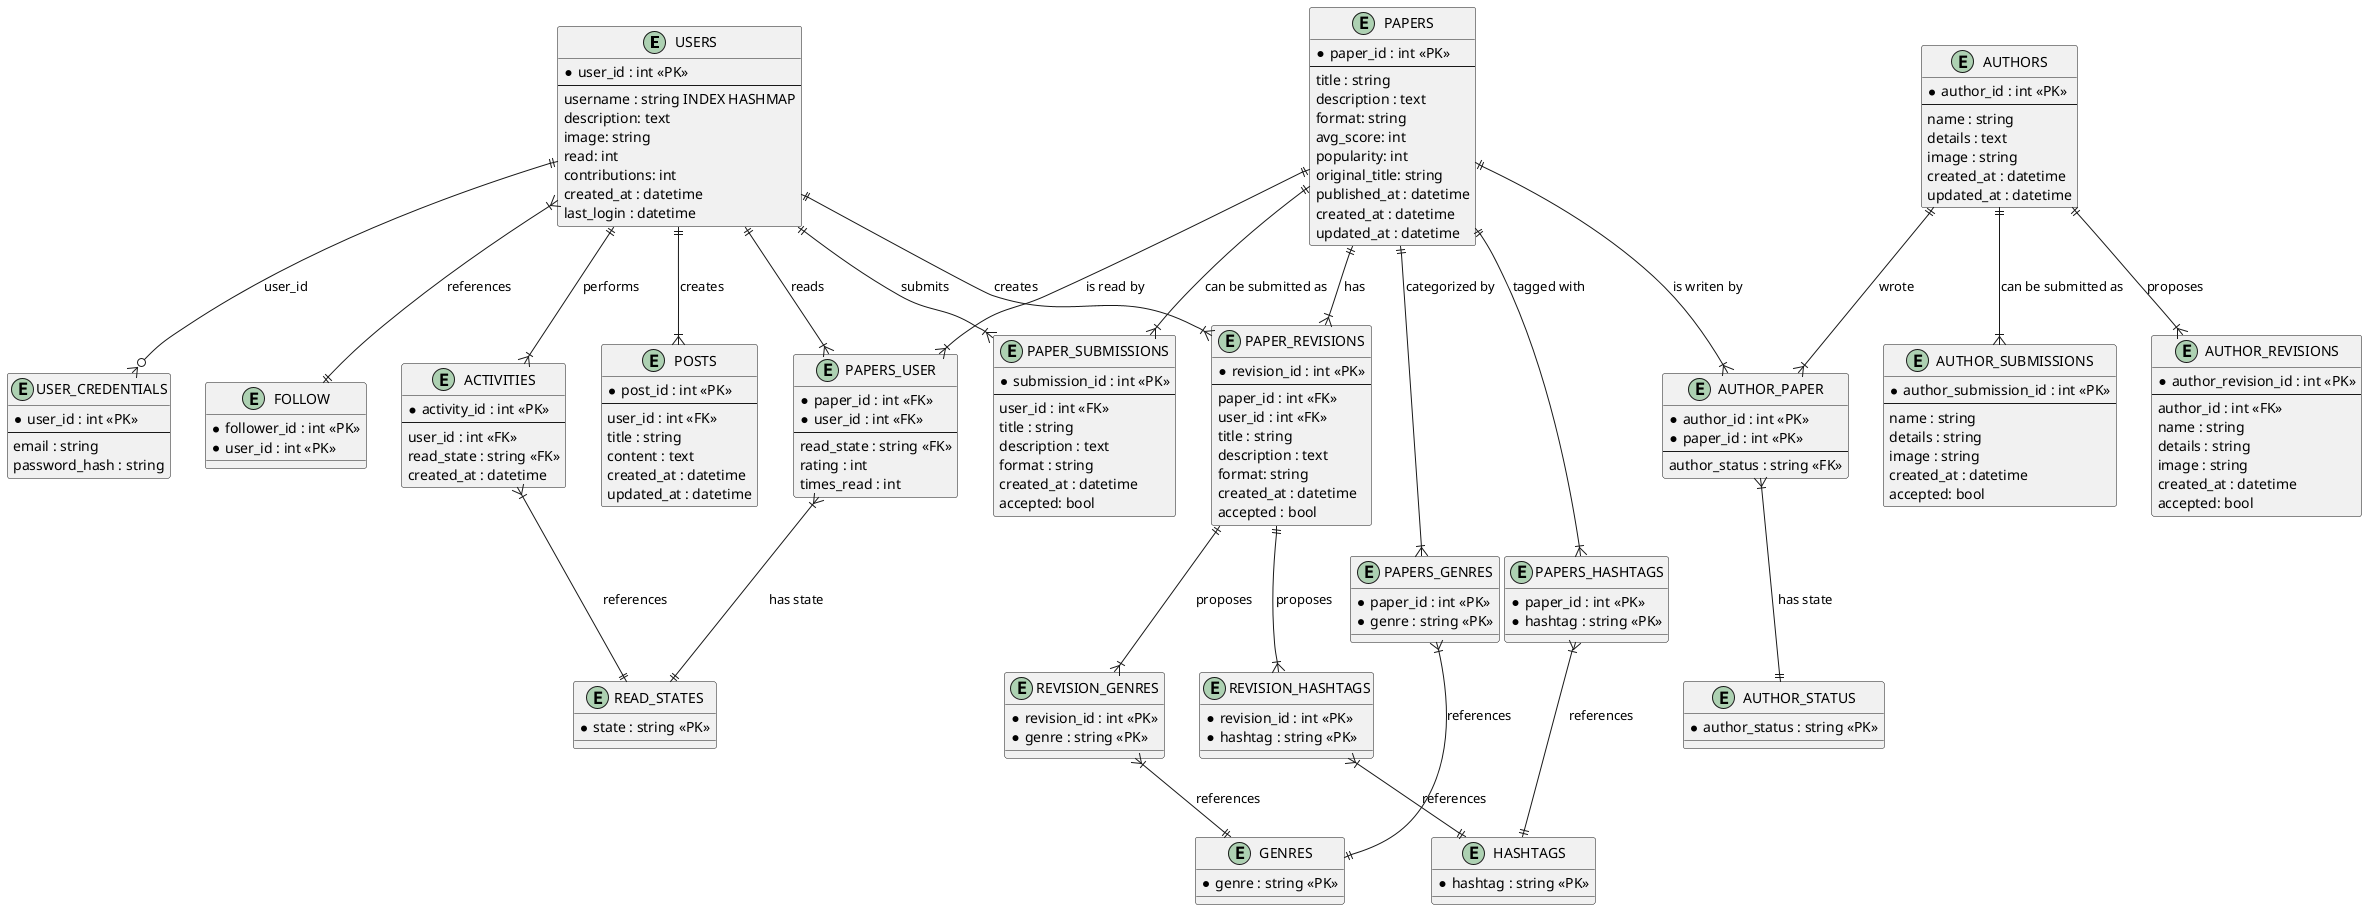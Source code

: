 @startuml
' Entity definitions
entity "USERS" {
  *user_id : int <<PK>>
  --
  username : string INDEX HASHMAP
  description: text
  image: string
  read: int
  contributions: int
  created_at : datetime
  last_login : datetime
}

entity "USER_CREDENTIALS" {
  *user_id : int <<PK>>
  --
  email : string
  password_hash : string
}

USERS ||--o{ USER_CREDENTIALS : "user_id"

entity "FOLLOW" {
  *follower_id : int <<PK>>
  *user_id : int <<PK>>
}

entity "AUTHORS" {
  *author_id : int <<PK>>
  --
  name : string
  details : text
  image : string
  created_at : datetime
  updated_at : datetime
}

' ID needed since it is possible to have change to reading twize or more
entity "ACTIVITIES" {
  *activity_id : int <<PK>>
  --
  user_id : int <<FK>>
  read_state : string <<FK>>
  created_at : datetime
}

entity "POSTS" {
  *post_id : int <<PK>>
  --
  user_id : int <<FK>>
  title : string
  content : text
  created_at : datetime
  updated_at : datetime
}

entity "PAPERS_USER" {
  *paper_id : int <<FK>>
  *user_id : int <<FK>>
  --
  read_state : string <<FK>>
  rating : int
  times_read : int
}

entity "PAPERS" {
  *paper_id : int <<PK>>
  --
  title : string
  description : text
  format: string
  avg_score: int
  popularity: int
  original_title: string
  published_at : datetime
  created_at : datetime
  updated_at : datetime
}

entity "PAPERS_GENRES" {
  *paper_id : int <<PK>>
  *genre : string <<PK>>
}

entity "PAPERS_HASHTAGS" {
  *paper_id : int <<PK>>
  *hashtag : string <<PK>>
}

entity "PAPER_SUBMISSIONS" {
  *submission_id : int <<PK>>
  --
  user_id : int <<FK>>
  title : string
  description : text
  format : string
  created_at : datetime
  accepted: bool
}

entity "PAPER_REVISIONS" {
  *revision_id : int <<PK>>
  --
  paper_id : int <<FK>>
  user_id : int <<FK>>
  title : string
  description : text
  format: string
  created_at : datetime
  accepted : bool
}

' No ID NEEDED
entity "REVISION_GENRES" {
  *revision_id : int <<PK>>
  *genre : string <<PK>>
}

entity "REVISION_HASHTAGS" {
  *revision_id : int <<PK>>
  *hashtag : string <<PK>>
}

entity "AUTHOR_SUBMISSIONS" {
  *author_submission_id : int <<PK>>
  --
  name : string
  details : string
  image : string
  created_at : datetime
  accepted: bool
}

entity "AUTHOR_PAPER" {
  *author_id : int <<PK>>
  *paper_id : int <<PK>>
  --
  author_status : string <<FK>>
}

entity "AUTHOR_STATUS" {
  *author_status : string <<PK>>
}

entity "AUTHOR_REVISIONS" {
  *author_revision_id : int <<PK>>
  --
  author_id : int <<FK>>
  name : string
  details : string
  image : string
  created_at : datetime
  accepted: bool
}

entity "READ_STATES" {
  *state : string <<PK>>
}

entity "GENRES" {
  *genre : string <<PK>>
}

entity "HASHTAGS" {
  *hashtag : string <<PK>>
}

' Relationships
USERS ||--|{ PAPERS_USER : "reads"
USERS ||--|{ POSTS : "creates"
USERS ||--|{ ACTIVITIES : "performs"
USERS ||--|{ PAPER_SUBMISSIONS : "submits"

PAPERS ||--|{ AUTHOR_PAPER : "is writen by"
PAPERS ||--|{ PAPERS_USER : "is read by"
PAPERS ||--|{ PAPER_SUBMISSIONS : "can be submitted as"
PAPERS ||--|{ PAPERS_GENRES : "categorized by"
PAPERS ||--|{ PAPERS_HASHTAGS : "tagged with"

AUTHORS ||--|{ AUTHOR_SUBMISSIONS : "can be submitted as"
AUTHORS ||--|{ AUTHOR_REVISIONS : "proposes"
AUTHORS ||--|{ AUTHOR_PAPER : "wrote"

AUTHOR_PAPER }|--|| AUTHOR_STATUS : "has state"

PAPERS_USER }|--|| READ_STATES : "has state"

PAPERS_GENRES }|--|| GENRES : "references"
PAPERS_HASHTAGS }|--|| HASHTAGS : "references"
ACTIVITIES }|--|| READ_STATES : "references"
USERS }|--|| FOLLOW : "references"

PAPERS ||--|{ PAPER_REVISIONS : "has"
PAPER_REVISIONS ||--|{ REVISION_GENRES : "proposes"
PAPER_REVISIONS ||--|{ REVISION_HASHTAGS : "proposes"
REVISION_GENRES }|--|| GENRES : "references"
REVISION_HASHTAGS }|--|| HASHTAGS : "references"
USERS ||--|{ PAPER_REVISIONS : "creates"

@enduml
